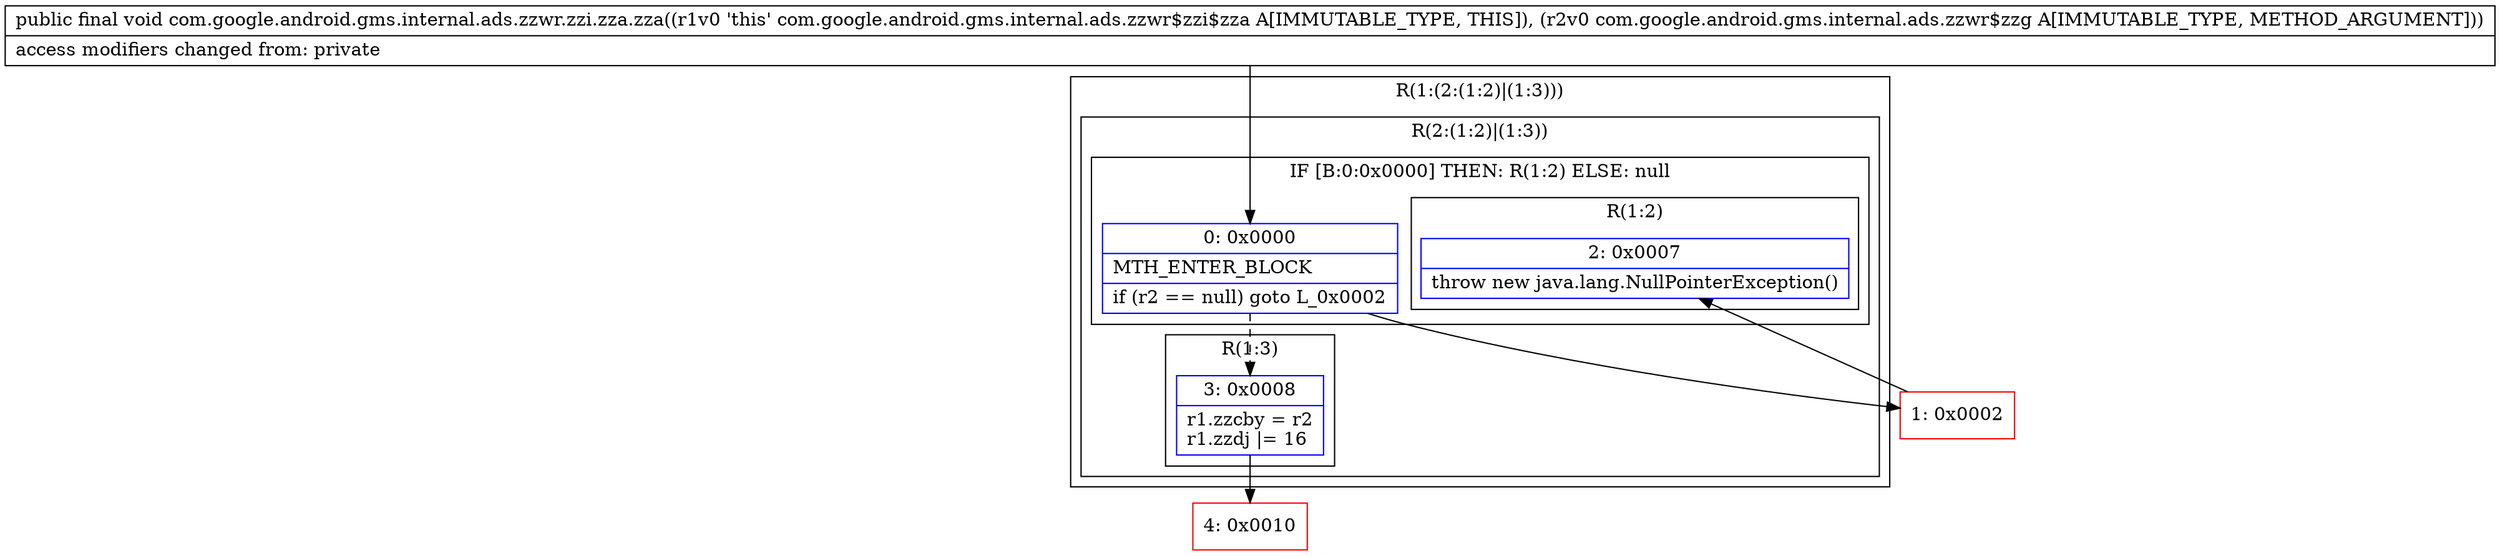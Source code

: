 digraph "CFG forcom.google.android.gms.internal.ads.zzwr.zzi.zza.zza(Lcom\/google\/android\/gms\/internal\/ads\/zzwr$zzg;)V" {
subgraph cluster_Region_1092371215 {
label = "R(1:(2:(1:2)|(1:3)))";
node [shape=record,color=blue];
subgraph cluster_Region_1966402211 {
label = "R(2:(1:2)|(1:3))";
node [shape=record,color=blue];
subgraph cluster_IfRegion_1635724240 {
label = "IF [B:0:0x0000] THEN: R(1:2) ELSE: null";
node [shape=record,color=blue];
Node_0 [shape=record,label="{0\:\ 0x0000|MTH_ENTER_BLOCK\l|if (r2 == null) goto L_0x0002\l}"];
subgraph cluster_Region_93286396 {
label = "R(1:2)";
node [shape=record,color=blue];
Node_2 [shape=record,label="{2\:\ 0x0007|throw new java.lang.NullPointerException()\l}"];
}
}
subgraph cluster_Region_640176249 {
label = "R(1:3)";
node [shape=record,color=blue];
Node_3 [shape=record,label="{3\:\ 0x0008|r1.zzcby = r2\lr1.zzdj \|= 16\l}"];
}
}
}
Node_1 [shape=record,color=red,label="{1\:\ 0x0002}"];
Node_4 [shape=record,color=red,label="{4\:\ 0x0010}"];
MethodNode[shape=record,label="{public final void com.google.android.gms.internal.ads.zzwr.zzi.zza.zza((r1v0 'this' com.google.android.gms.internal.ads.zzwr$zzi$zza A[IMMUTABLE_TYPE, THIS]), (r2v0 com.google.android.gms.internal.ads.zzwr$zzg A[IMMUTABLE_TYPE, METHOD_ARGUMENT]))  | access modifiers changed from: private\l}"];
MethodNode -> Node_0;
Node_0 -> Node_1;
Node_0 -> Node_3[style=dashed];
Node_3 -> Node_4;
Node_1 -> Node_2;
}

